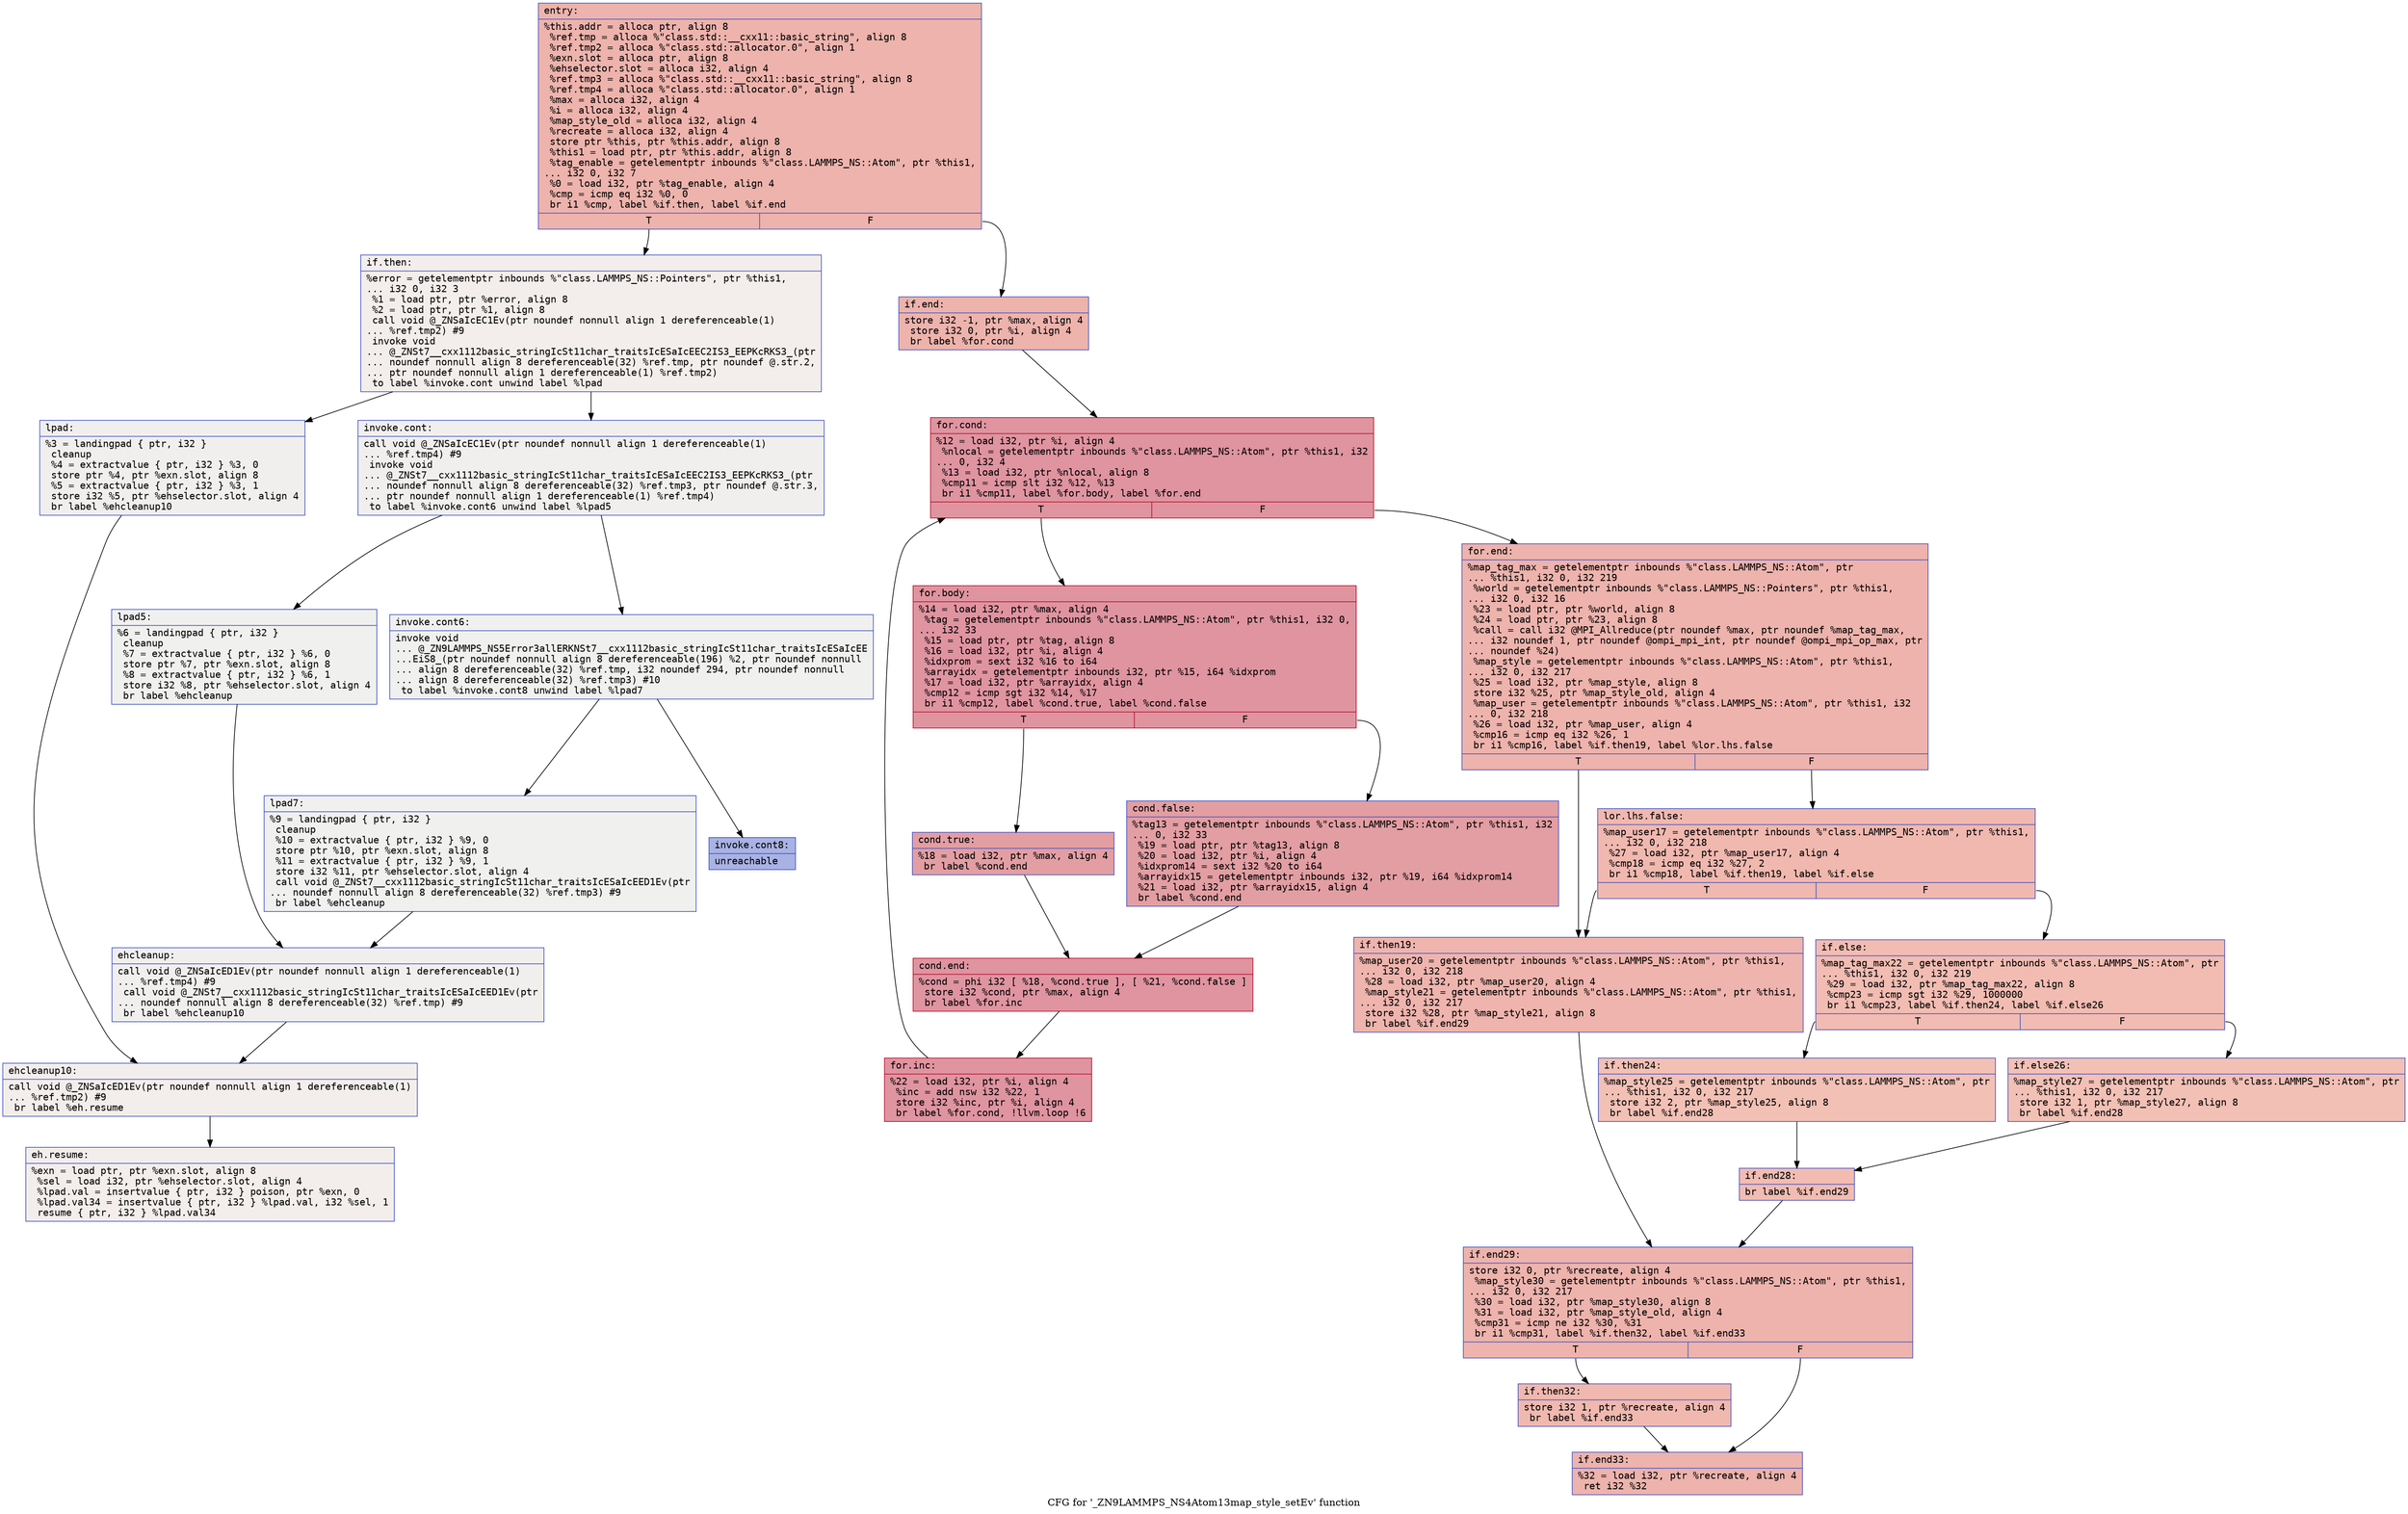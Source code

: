 digraph "CFG for '_ZN9LAMMPS_NS4Atom13map_style_setEv' function" {
	label="CFG for '_ZN9LAMMPS_NS4Atom13map_style_setEv' function";

	Node0x562d54262030 [shape=record,color="#3d50c3ff", style=filled, fillcolor="#d6524470" fontname="Courier",label="{entry:\l|  %this.addr = alloca ptr, align 8\l  %ref.tmp = alloca %\"class.std::__cxx11::basic_string\", align 8\l  %ref.tmp2 = alloca %\"class.std::allocator.0\", align 1\l  %exn.slot = alloca ptr, align 8\l  %ehselector.slot = alloca i32, align 4\l  %ref.tmp3 = alloca %\"class.std::__cxx11::basic_string\", align 8\l  %ref.tmp4 = alloca %\"class.std::allocator.0\", align 1\l  %max = alloca i32, align 4\l  %i = alloca i32, align 4\l  %map_style_old = alloca i32, align 4\l  %recreate = alloca i32, align 4\l  store ptr %this, ptr %this.addr, align 8\l  %this1 = load ptr, ptr %this.addr, align 8\l  %tag_enable = getelementptr inbounds %\"class.LAMMPS_NS::Atom\", ptr %this1,\l... i32 0, i32 7\l  %0 = load i32, ptr %tag_enable, align 4\l  %cmp = icmp eq i32 %0, 0\l  br i1 %cmp, label %if.then, label %if.end\l|{<s0>T|<s1>F}}"];
	Node0x562d54262030:s0 -> Node0x562d5425e340[tooltip="entry -> if.then\nProbability 0.00%" ];
	Node0x562d54262030:s1 -> Node0x562d5425e3b0[tooltip="entry -> if.end\nProbability 100.00%" ];
	Node0x562d5425e340 [shape=record,color="#3d50c3ff", style=filled, fillcolor="#e5d8d170" fontname="Courier",label="{if.then:\l|  %error = getelementptr inbounds %\"class.LAMMPS_NS::Pointers\", ptr %this1,\l... i32 0, i32 3\l  %1 = load ptr, ptr %error, align 8\l  %2 = load ptr, ptr %1, align 8\l  call void @_ZNSaIcEC1Ev(ptr noundef nonnull align 1 dereferenceable(1)\l... %ref.tmp2) #9\l  invoke void\l... @_ZNSt7__cxx1112basic_stringIcSt11char_traitsIcESaIcEEC2IS3_EEPKcRKS3_(ptr\l... noundef nonnull align 8 dereferenceable(32) %ref.tmp, ptr noundef @.str.2,\l... ptr noundef nonnull align 1 dereferenceable(1) %ref.tmp2)\l          to label %invoke.cont unwind label %lpad\l}"];
	Node0x562d5425e340 -> Node0x562d5425e8b0[tooltip="if.then -> invoke.cont\nProbability 50.00%" ];
	Node0x562d5425e340 -> Node0x562d5425e990[tooltip="if.then -> lpad\nProbability 50.00%" ];
	Node0x562d5425e8b0 [shape=record,color="#3d50c3ff", style=filled, fillcolor="#e0dbd870" fontname="Courier",label="{invoke.cont:\l|  call void @_ZNSaIcEC1Ev(ptr noundef nonnull align 1 dereferenceable(1)\l... %ref.tmp4) #9\l  invoke void\l... @_ZNSt7__cxx1112basic_stringIcSt11char_traitsIcESaIcEEC2IS3_EEPKcRKS3_(ptr\l... noundef nonnull align 8 dereferenceable(32) %ref.tmp3, ptr noundef @.str.3,\l... ptr noundef nonnull align 1 dereferenceable(1) %ref.tmp4)\l          to label %invoke.cont6 unwind label %lpad5\l}"];
	Node0x562d5425e8b0 -> Node0x562d54269840[tooltip="invoke.cont -> invoke.cont6\nProbability 50.00%" ];
	Node0x562d5425e8b0 -> Node0x562d54269890[tooltip="invoke.cont -> lpad5\nProbability 50.00%" ];
	Node0x562d54269840 [shape=record,color="#3d50c3ff", style=filled, fillcolor="#dedcdb70" fontname="Courier",label="{invoke.cont6:\l|  invoke void\l... @_ZN9LAMMPS_NS5Error3allERKNSt7__cxx1112basic_stringIcSt11char_traitsIcESaIcEE\l...EiS8_(ptr noundef nonnull align 8 dereferenceable(196) %2, ptr noundef nonnull\l... align 8 dereferenceable(32) %ref.tmp, i32 noundef 294, ptr noundef nonnull\l... align 8 dereferenceable(32) %ref.tmp3) #10\l          to label %invoke.cont8 unwind label %lpad7\l}"];
	Node0x562d54269840 -> Node0x562d542697f0[tooltip="invoke.cont6 -> invoke.cont8\nProbability 0.00%" ];
	Node0x562d54269840 -> Node0x562d54269ad0[tooltip="invoke.cont6 -> lpad7\nProbability 100.00%" ];
	Node0x562d542697f0 [shape=record,color="#3d50c3ff", style=filled, fillcolor="#3d50c370" fontname="Courier",label="{invoke.cont8:\l|  unreachable\l}"];
	Node0x562d5425e990 [shape=record,color="#3d50c3ff", style=filled, fillcolor="#e0dbd870" fontname="Courier",label="{lpad:\l|  %3 = landingpad \{ ptr, i32 \}\l          cleanup\l  %4 = extractvalue \{ ptr, i32 \} %3, 0\l  store ptr %4, ptr %exn.slot, align 8\l  %5 = extractvalue \{ ptr, i32 \} %3, 1\l  store i32 %5, ptr %ehselector.slot, align 4\l  br label %ehcleanup10\l}"];
	Node0x562d5425e990 -> Node0x562d5426a490[tooltip="lpad -> ehcleanup10\nProbability 100.00%" ];
	Node0x562d54269890 [shape=record,color="#3d50c3ff", style=filled, fillcolor="#dedcdb70" fontname="Courier",label="{lpad5:\l|  %6 = landingpad \{ ptr, i32 \}\l          cleanup\l  %7 = extractvalue \{ ptr, i32 \} %6, 0\l  store ptr %7, ptr %exn.slot, align 8\l  %8 = extractvalue \{ ptr, i32 \} %6, 1\l  store i32 %8, ptr %ehselector.slot, align 4\l  br label %ehcleanup\l}"];
	Node0x562d54269890 -> Node0x562d5426a7e0[tooltip="lpad5 -> ehcleanup\nProbability 100.00%" ];
	Node0x562d54269ad0 [shape=record,color="#3d50c3ff", style=filled, fillcolor="#dedcdb70" fontname="Courier",label="{lpad7:\l|  %9 = landingpad \{ ptr, i32 \}\l          cleanup\l  %10 = extractvalue \{ ptr, i32 \} %9, 0\l  store ptr %10, ptr %exn.slot, align 8\l  %11 = extractvalue \{ ptr, i32 \} %9, 1\l  store i32 %11, ptr %ehselector.slot, align 4\l  call void @_ZNSt7__cxx1112basic_stringIcSt11char_traitsIcESaIcEED1Ev(ptr\l... noundef nonnull align 8 dereferenceable(32) %ref.tmp3) #9\l  br label %ehcleanup\l}"];
	Node0x562d54269ad0 -> Node0x562d5426a7e0[tooltip="lpad7 -> ehcleanup\nProbability 100.00%" ];
	Node0x562d5426a7e0 [shape=record,color="#3d50c3ff", style=filled, fillcolor="#e0dbd870" fontname="Courier",label="{ehcleanup:\l|  call void @_ZNSaIcED1Ev(ptr noundef nonnull align 1 dereferenceable(1)\l... %ref.tmp4) #9\l  call void @_ZNSt7__cxx1112basic_stringIcSt11char_traitsIcESaIcEED1Ev(ptr\l... noundef nonnull align 8 dereferenceable(32) %ref.tmp) #9\l  br label %ehcleanup10\l}"];
	Node0x562d5426a7e0 -> Node0x562d5426a490[tooltip="ehcleanup -> ehcleanup10\nProbability 100.00%" ];
	Node0x562d5426a490 [shape=record,color="#3d50c3ff", style=filled, fillcolor="#e5d8d170" fontname="Courier",label="{ehcleanup10:\l|  call void @_ZNSaIcED1Ev(ptr noundef nonnull align 1 dereferenceable(1)\l... %ref.tmp2) #9\l  br label %eh.resume\l}"];
	Node0x562d5426a490 -> Node0x562d5426b240[tooltip="ehcleanup10 -> eh.resume\nProbability 100.00%" ];
	Node0x562d5425e3b0 [shape=record,color="#3d50c3ff", style=filled, fillcolor="#d6524470" fontname="Courier",label="{if.end:\l|  store i32 -1, ptr %max, align 4\l  store i32 0, ptr %i, align 4\l  br label %for.cond\l}"];
	Node0x562d5425e3b0 -> Node0x562d5426b440[tooltip="if.end -> for.cond\nProbability 100.00%" ];
	Node0x562d5426b440 [shape=record,color="#b70d28ff", style=filled, fillcolor="#b70d2870" fontname="Courier",label="{for.cond:\l|  %12 = load i32, ptr %i, align 4\l  %nlocal = getelementptr inbounds %\"class.LAMMPS_NS::Atom\", ptr %this1, i32\l... 0, i32 4\l  %13 = load i32, ptr %nlocal, align 8\l  %cmp11 = icmp slt i32 %12, %13\l  br i1 %cmp11, label %for.body, label %for.end\l|{<s0>T|<s1>F}}"];
	Node0x562d5426b440:s0 -> Node0x562d5426b7a0[tooltip="for.cond -> for.body\nProbability 96.88%" ];
	Node0x562d5426b440:s1 -> Node0x562d5426b820[tooltip="for.cond -> for.end\nProbability 3.12%" ];
	Node0x562d5426b7a0 [shape=record,color="#b70d28ff", style=filled, fillcolor="#b70d2870" fontname="Courier",label="{for.body:\l|  %14 = load i32, ptr %max, align 4\l  %tag = getelementptr inbounds %\"class.LAMMPS_NS::Atom\", ptr %this1, i32 0,\l... i32 33\l  %15 = load ptr, ptr %tag, align 8\l  %16 = load i32, ptr %i, align 4\l  %idxprom = sext i32 %16 to i64\l  %arrayidx = getelementptr inbounds i32, ptr %15, i64 %idxprom\l  %17 = load i32, ptr %arrayidx, align 4\l  %cmp12 = icmp sgt i32 %14, %17\l  br i1 %cmp12, label %cond.true, label %cond.false\l|{<s0>T|<s1>F}}"];
	Node0x562d5426b7a0:s0 -> Node0x562d5426bec0[tooltip="for.body -> cond.true\nProbability 50.00%" ];
	Node0x562d5426b7a0:s1 -> Node0x562d5426bf40[tooltip="for.body -> cond.false\nProbability 50.00%" ];
	Node0x562d5426bec0 [shape=record,color="#3d50c3ff", style=filled, fillcolor="#be242e70" fontname="Courier",label="{cond.true:\l|  %18 = load i32, ptr %max, align 4\l  br label %cond.end\l}"];
	Node0x562d5426bec0 -> Node0x562d5426c150[tooltip="cond.true -> cond.end\nProbability 100.00%" ];
	Node0x562d5426bf40 [shape=record,color="#3d50c3ff", style=filled, fillcolor="#be242e70" fontname="Courier",label="{cond.false:\l|  %tag13 = getelementptr inbounds %\"class.LAMMPS_NS::Atom\", ptr %this1, i32\l... 0, i32 33\l  %19 = load ptr, ptr %tag13, align 8\l  %20 = load i32, ptr %i, align 4\l  %idxprom14 = sext i32 %20 to i64\l  %arrayidx15 = getelementptr inbounds i32, ptr %19, i64 %idxprom14\l  %21 = load i32, ptr %arrayidx15, align 4\l  br label %cond.end\l}"];
	Node0x562d5426bf40 -> Node0x562d5426c150[tooltip="cond.false -> cond.end\nProbability 100.00%" ];
	Node0x562d5426c150 [shape=record,color="#b70d28ff", style=filled, fillcolor="#b70d2870" fontname="Courier",label="{cond.end:\l|  %cond = phi i32 [ %18, %cond.true ], [ %21, %cond.false ]\l  store i32 %cond, ptr %max, align 4\l  br label %for.inc\l}"];
	Node0x562d5426c150 -> Node0x562d5426c740[tooltip="cond.end -> for.inc\nProbability 100.00%" ];
	Node0x562d5426c740 [shape=record,color="#b70d28ff", style=filled, fillcolor="#b70d2870" fontname="Courier",label="{for.inc:\l|  %22 = load i32, ptr %i, align 4\l  %inc = add nsw i32 %22, 1\l  store i32 %inc, ptr %i, align 4\l  br label %for.cond, !llvm.loop !6\l}"];
	Node0x562d5426c740 -> Node0x562d5426b440[tooltip="for.inc -> for.cond\nProbability 100.00%" ];
	Node0x562d5426b820 [shape=record,color="#3d50c3ff", style=filled, fillcolor="#d6524470" fontname="Courier",label="{for.end:\l|  %map_tag_max = getelementptr inbounds %\"class.LAMMPS_NS::Atom\", ptr\l... %this1, i32 0, i32 219\l  %world = getelementptr inbounds %\"class.LAMMPS_NS::Pointers\", ptr %this1,\l... i32 0, i32 16\l  %23 = load ptr, ptr %world, align 8\l  %24 = load ptr, ptr %23, align 8\l  %call = call i32 @MPI_Allreduce(ptr noundef %max, ptr noundef %map_tag_max,\l... i32 noundef 1, ptr noundef @ompi_mpi_int, ptr noundef @ompi_mpi_op_max, ptr\l... noundef %24)\l  %map_style = getelementptr inbounds %\"class.LAMMPS_NS::Atom\", ptr %this1,\l... i32 0, i32 217\l  %25 = load i32, ptr %map_style, align 8\l  store i32 %25, ptr %map_style_old, align 4\l  %map_user = getelementptr inbounds %\"class.LAMMPS_NS::Atom\", ptr %this1, i32\l... 0, i32 218\l  %26 = load i32, ptr %map_user, align 4\l  %cmp16 = icmp eq i32 %26, 1\l  br i1 %cmp16, label %if.then19, label %lor.lhs.false\l|{<s0>T|<s1>F}}"];
	Node0x562d5426b820:s0 -> Node0x562d5426dbc0[tooltip="for.end -> if.then19\nProbability 50.00%" ];
	Node0x562d5426b820:s1 -> Node0x562d5426dc40[tooltip="for.end -> lor.lhs.false\nProbability 50.00%" ];
	Node0x562d5426dc40 [shape=record,color="#3d50c3ff", style=filled, fillcolor="#dc5d4a70" fontname="Courier",label="{lor.lhs.false:\l|  %map_user17 = getelementptr inbounds %\"class.LAMMPS_NS::Atom\", ptr %this1,\l... i32 0, i32 218\l  %27 = load i32, ptr %map_user17, align 4\l  %cmp18 = icmp eq i32 %27, 2\l  br i1 %cmp18, label %if.then19, label %if.else\l|{<s0>T|<s1>F}}"];
	Node0x562d5426dc40:s0 -> Node0x562d5426dbc0[tooltip="lor.lhs.false -> if.then19\nProbability 50.00%" ];
	Node0x562d5426dc40:s1 -> Node0x562d5426dff0[tooltip="lor.lhs.false -> if.else\nProbability 50.00%" ];
	Node0x562d5426dbc0 [shape=record,color="#3d50c3ff", style=filled, fillcolor="#d8564670" fontname="Courier",label="{if.then19:\l|  %map_user20 = getelementptr inbounds %\"class.LAMMPS_NS::Atom\", ptr %this1,\l... i32 0, i32 218\l  %28 = load i32, ptr %map_user20, align 4\l  %map_style21 = getelementptr inbounds %\"class.LAMMPS_NS::Atom\", ptr %this1,\l... i32 0, i32 217\l  store i32 %28, ptr %map_style21, align 8\l  br label %if.end29\l}"];
	Node0x562d5426dbc0 -> Node0x562d5426e410[tooltip="if.then19 -> if.end29\nProbability 100.00%" ];
	Node0x562d5426dff0 [shape=record,color="#3d50c3ff", style=filled, fillcolor="#e1675170" fontname="Courier",label="{if.else:\l|  %map_tag_max22 = getelementptr inbounds %\"class.LAMMPS_NS::Atom\", ptr\l... %this1, i32 0, i32 219\l  %29 = load i32, ptr %map_tag_max22, align 8\l  %cmp23 = icmp sgt i32 %29, 1000000\l  br i1 %cmp23, label %if.then24, label %if.else26\l|{<s0>T|<s1>F}}"];
	Node0x562d5426dff0:s0 -> Node0x562d5426e750[tooltip="if.else -> if.then24\nProbability 50.00%" ];
	Node0x562d5426dff0:s1 -> Node0x562d5426e7d0[tooltip="if.else -> if.else26\nProbability 50.00%" ];
	Node0x562d5426e750 [shape=record,color="#3d50c3ff", style=filled, fillcolor="#e5705870" fontname="Courier",label="{if.then24:\l|  %map_style25 = getelementptr inbounds %\"class.LAMMPS_NS::Atom\", ptr\l... %this1, i32 0, i32 217\l  store i32 2, ptr %map_style25, align 8\l  br label %if.end28\l}"];
	Node0x562d5426e750 -> Node0x562d5426eaf0[tooltip="if.then24 -> if.end28\nProbability 100.00%" ];
	Node0x562d5426e7d0 [shape=record,color="#3d50c3ff", style=filled, fillcolor="#e5705870" fontname="Courier",label="{if.else26:\l|  %map_style27 = getelementptr inbounds %\"class.LAMMPS_NS::Atom\", ptr\l... %this1, i32 0, i32 217\l  store i32 1, ptr %map_style27, align 8\l  br label %if.end28\l}"];
	Node0x562d5426e7d0 -> Node0x562d5426eaf0[tooltip="if.else26 -> if.end28\nProbability 100.00%" ];
	Node0x562d5426eaf0 [shape=record,color="#3d50c3ff", style=filled, fillcolor="#e1675170" fontname="Courier",label="{if.end28:\l|  br label %if.end29\l}"];
	Node0x562d5426eaf0 -> Node0x562d5426e410[tooltip="if.end28 -> if.end29\nProbability 100.00%" ];
	Node0x562d5426e410 [shape=record,color="#3d50c3ff", style=filled, fillcolor="#d6524470" fontname="Courier",label="{if.end29:\l|  store i32 0, ptr %recreate, align 4\l  %map_style30 = getelementptr inbounds %\"class.LAMMPS_NS::Atom\", ptr %this1,\l... i32 0, i32 217\l  %30 = load i32, ptr %map_style30, align 8\l  %31 = load i32, ptr %map_style_old, align 4\l  %cmp31 = icmp ne i32 %30, %31\l  br i1 %cmp31, label %if.then32, label %if.end33\l|{<s0>T|<s1>F}}"];
	Node0x562d5426e410:s0 -> Node0x562d5426f190[tooltip="if.end29 -> if.then32\nProbability 50.00%" ];
	Node0x562d5426e410:s1 -> Node0x562d5426f210[tooltip="if.end29 -> if.end33\nProbability 50.00%" ];
	Node0x562d5426f190 [shape=record,color="#3d50c3ff", style=filled, fillcolor="#dc5d4a70" fontname="Courier",label="{if.then32:\l|  store i32 1, ptr %recreate, align 4\l  br label %if.end33\l}"];
	Node0x562d5426f190 -> Node0x562d5426f210[tooltip="if.then32 -> if.end33\nProbability 100.00%" ];
	Node0x562d5426f210 [shape=record,color="#3d50c3ff", style=filled, fillcolor="#d6524470" fontname="Courier",label="{if.end33:\l|  %32 = load i32, ptr %recreate, align 4\l  ret i32 %32\l}"];
	Node0x562d5426b240 [shape=record,color="#3d50c3ff", style=filled, fillcolor="#e5d8d170" fontname="Courier",label="{eh.resume:\l|  %exn = load ptr, ptr %exn.slot, align 8\l  %sel = load i32, ptr %ehselector.slot, align 4\l  %lpad.val = insertvalue \{ ptr, i32 \} poison, ptr %exn, 0\l  %lpad.val34 = insertvalue \{ ptr, i32 \} %lpad.val, i32 %sel, 1\l  resume \{ ptr, i32 \} %lpad.val34\l}"];
}
